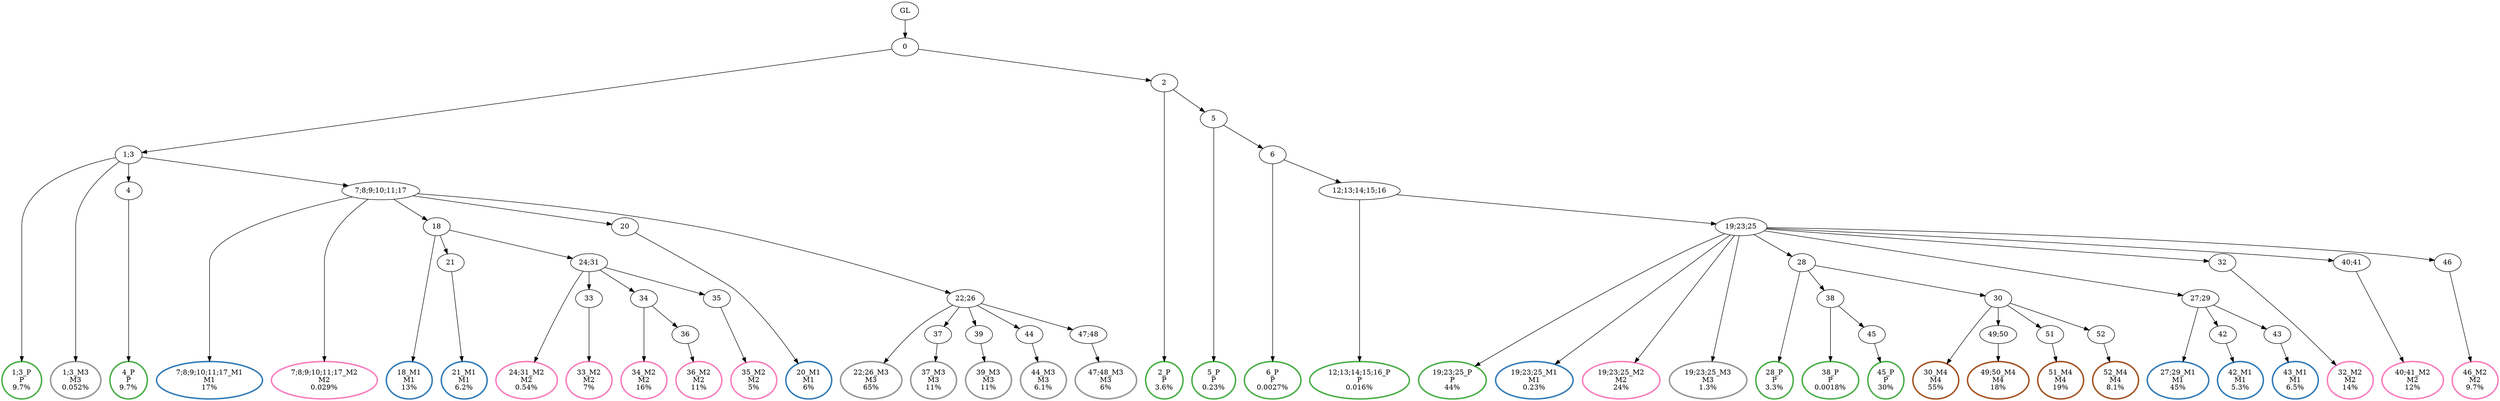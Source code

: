 digraph T {
	{
		rank=same
		71 [penwidth=3,colorscheme=set19,color=3,label="1;3_P\nP\n9.7%"]
		69 [penwidth=3,colorscheme=set19,color=3,label="4_P\nP\n9.7%"]
		67 [penwidth=3,colorscheme=set19,color=3,label="2_P\nP\n3.6%"]
		65 [penwidth=3,colorscheme=set19,color=3,label="5_P\nP\n0.23%"]
		63 [penwidth=3,colorscheme=set19,color=3,label="6_P\nP\n0.0027%"]
		61 [penwidth=3,colorscheme=set19,color=3,label="12;13;14;15;16_P\nP\n0.016%"]
		59 [penwidth=3,colorscheme=set19,color=3,label="19;23;25_P\nP\n44%"]
		57 [penwidth=3,colorscheme=set19,color=3,label="28_P\nP\n3.3%"]
		55 [penwidth=3,colorscheme=set19,color=3,label="38_P\nP\n0.0018%"]
		53 [penwidth=3,colorscheme=set19,color=3,label="45_P\nP\n30%"]
		51 [penwidth=3,colorscheme=set19,color=2,label="7;8;9;10;11;17_M1\nM1\n17%"]
		49 [penwidth=3,colorscheme=set19,color=2,label="18_M1\nM1\n13%"]
		47 [penwidth=3,colorscheme=set19,color=2,label="21_M1\nM1\n6.2%"]
		45 [penwidth=3,colorscheme=set19,color=2,label="20_M1\nM1\n6%"]
		44 [penwidth=3,colorscheme=set19,color=2,label="19;23;25_M1\nM1\n0.23%"]
		42 [penwidth=3,colorscheme=set19,color=2,label="27;29_M1\nM1\n45%"]
		40 [penwidth=3,colorscheme=set19,color=2,label="42_M1\nM1\n5.3%"]
		38 [penwidth=3,colorscheme=set19,color=2,label="43_M1\nM1\n6.5%"]
		37 [penwidth=3,colorscheme=set19,color=8,label="7;8;9;10;11;17_M2\nM2\n0.029%"]
		35 [penwidth=3,colorscheme=set19,color=8,label="24;31_M2\nM2\n0.54%"]
		33 [penwidth=3,colorscheme=set19,color=8,label="33_M2\nM2\n7%"]
		31 [penwidth=3,colorscheme=set19,color=8,label="34_M2\nM2\n16%"]
		29 [penwidth=3,colorscheme=set19,color=8,label="36_M2\nM2\n11%"]
		27 [penwidth=3,colorscheme=set19,color=8,label="35_M2\nM2\n5%"]
		26 [penwidth=3,colorscheme=set19,color=8,label="19;23;25_M2\nM2\n24%"]
		24 [penwidth=3,colorscheme=set19,color=8,label="32_M2\nM2\n14%"]
		22 [penwidth=3,colorscheme=set19,color=8,label="40;41_M2\nM2\n12%"]
		20 [penwidth=3,colorscheme=set19,color=8,label="46_M2\nM2\n9.7%"]
		19 [penwidth=3,colorscheme=set19,color=9,label="1;3_M3\nM3\n0.052%"]
		17 [penwidth=3,colorscheme=set19,color=9,label="22;26_M3\nM3\n65%"]
		15 [penwidth=3,colorscheme=set19,color=9,label="37_M3\nM3\n11%"]
		13 [penwidth=3,colorscheme=set19,color=9,label="39_M3\nM3\n11%"]
		11 [penwidth=3,colorscheme=set19,color=9,label="44_M3\nM3\n6.1%"]
		9 [penwidth=3,colorscheme=set19,color=9,label="47;48_M3\nM3\n6%"]
		8 [penwidth=3,colorscheme=set19,color=9,label="19;23;25_M3\nM3\n1.3%"]
		6 [penwidth=3,colorscheme=set19,color=7,label="30_M4\nM4\n55%"]
		4 [penwidth=3,colorscheme=set19,color=7,label="49;50_M4\nM4\n18%"]
		2 [penwidth=3,colorscheme=set19,color=7,label="51_M4\nM4\n19%"]
		0 [penwidth=3,colorscheme=set19,color=7,label="52_M4\nM4\n8.1%"]
	}
	74 [label="GL"]
	73 [label="0"]
	72 [label="1;3"]
	70 [label="4"]
	68 [label="2"]
	66 [label="5"]
	64 [label="6"]
	62 [label="12;13;14;15;16"]
	60 [label="19;23;25"]
	58 [label="28"]
	56 [label="38"]
	54 [label="45"]
	52 [label="7;8;9;10;11;17"]
	50 [label="18"]
	48 [label="21"]
	46 [label="20"]
	43 [label="27;29"]
	41 [label="42"]
	39 [label="43"]
	36 [label="24;31"]
	34 [label="33"]
	32 [label="34"]
	30 [label="36"]
	28 [label="35"]
	25 [label="32"]
	23 [label="40;41"]
	21 [label="46"]
	18 [label="22;26"]
	16 [label="37"]
	14 [label="39"]
	12 [label="44"]
	10 [label="47;48"]
	7 [label="30"]
	5 [label="49;50"]
	3 [label="51"]
	1 [label="52"]
	74 -> 73
	73 -> 72
	73 -> 68
	72 -> 71
	72 -> 70
	72 -> 52
	72 -> 19
	70 -> 69
	68 -> 67
	68 -> 66
	66 -> 65
	66 -> 64
	64 -> 63
	64 -> 62
	62 -> 61
	62 -> 60
	60 -> 59
	60 -> 58
	60 -> 44
	60 -> 43
	60 -> 26
	60 -> 25
	60 -> 23
	60 -> 21
	60 -> 8
	58 -> 57
	58 -> 56
	58 -> 7
	56 -> 55
	56 -> 54
	54 -> 53
	52 -> 51
	52 -> 50
	52 -> 46
	52 -> 37
	52 -> 18
	50 -> 49
	50 -> 48
	50 -> 36
	48 -> 47
	46 -> 45
	43 -> 42
	43 -> 41
	43 -> 39
	41 -> 40
	39 -> 38
	36 -> 35
	36 -> 34
	36 -> 32
	36 -> 28
	34 -> 33
	32 -> 31
	32 -> 30
	30 -> 29
	28 -> 27
	25 -> 24
	23 -> 22
	21 -> 20
	18 -> 17
	18 -> 16
	18 -> 14
	18 -> 12
	18 -> 10
	16 -> 15
	14 -> 13
	12 -> 11
	10 -> 9
	7 -> 6
	7 -> 5
	7 -> 3
	7 -> 1
	5 -> 4
	3 -> 2
	1 -> 0
}
